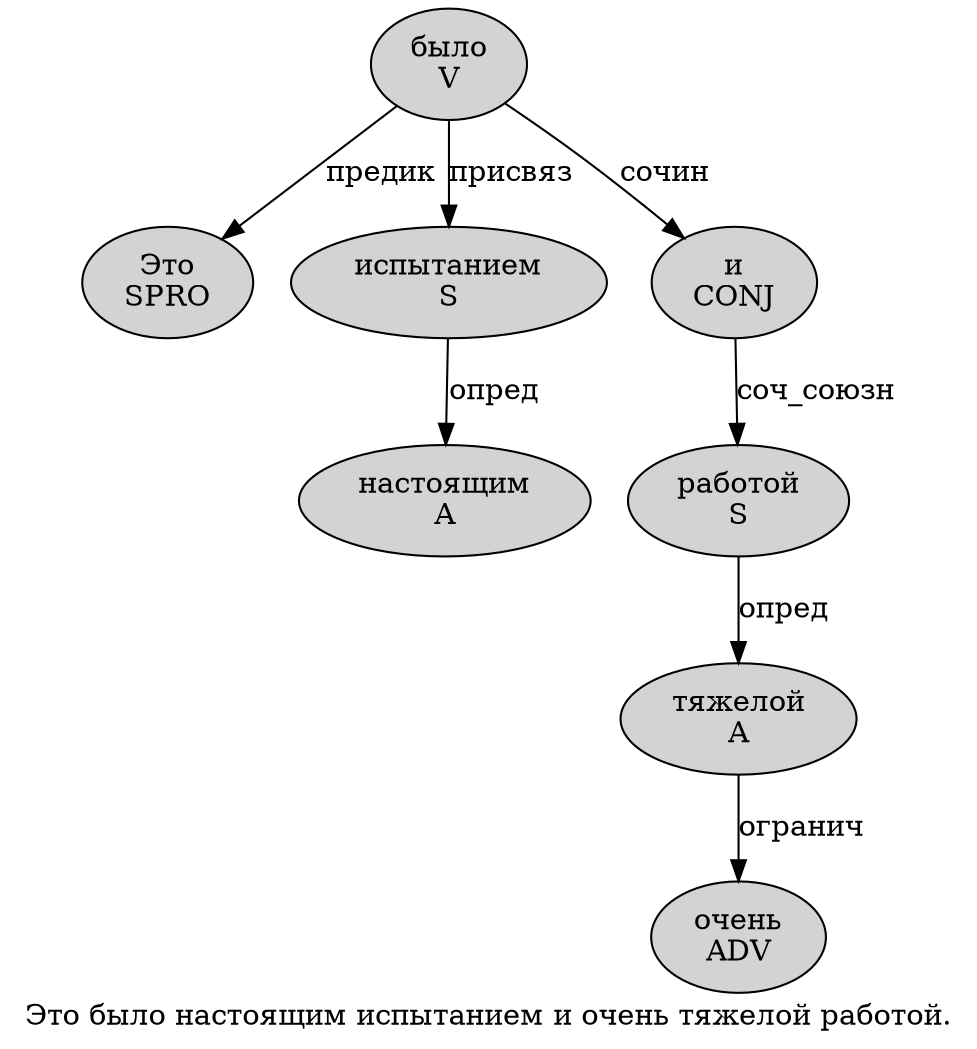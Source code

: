 digraph SENTENCE_1426 {
	graph [label="Это было настоящим испытанием и очень тяжелой работой."]
	node [style=filled]
		0 [label="Это
SPRO" color="" fillcolor=lightgray penwidth=1 shape=ellipse]
		1 [label="было
V" color="" fillcolor=lightgray penwidth=1 shape=ellipse]
		2 [label="настоящим
A" color="" fillcolor=lightgray penwidth=1 shape=ellipse]
		3 [label="испытанием
S" color="" fillcolor=lightgray penwidth=1 shape=ellipse]
		4 [label="и
CONJ" color="" fillcolor=lightgray penwidth=1 shape=ellipse]
		5 [label="очень
ADV" color="" fillcolor=lightgray penwidth=1 shape=ellipse]
		6 [label="тяжелой
A" color="" fillcolor=lightgray penwidth=1 shape=ellipse]
		7 [label="работой
S" color="" fillcolor=lightgray penwidth=1 shape=ellipse]
			4 -> 7 [label="соч_союзн"]
			7 -> 6 [label="опред"]
			1 -> 0 [label="предик"]
			1 -> 3 [label="присвяз"]
			1 -> 4 [label="сочин"]
			6 -> 5 [label="огранич"]
			3 -> 2 [label="опред"]
}